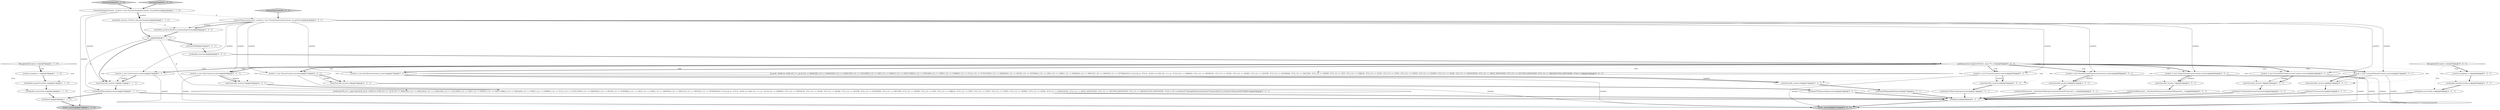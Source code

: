 digraph {
12 [style = filled, label = "functionTemplate['0', '1', '0']", fillcolor = lightgray, shape = diamond image = "AAA0AAABBB2BBB"];
8 [style = filled, label = "{exitRule()}@@@54@@@['1', '1', '0']", fillcolor = white, shape = ellipse image = "AAA0AAABBB1BBB"];
24 [style = filled, label = "_localctx = new CurrentDateTimeFunctionContext(_localctx)@@@24@@@['0', '0', '1']", fillcolor = white, shape = ellipse image = "AAA0AAABBB3BBB"];
45 [style = filled, label = "_localctx = new ExtractContext(_localctx)@@@17@@@['0', '0', '1']", fillcolor = white, shape = ellipse image = "AAA0AAABBB3BBB"];
28 [style = filled, label = "{setState(571)builtinDateTimeFunction()}@@@26@@@['0', '0', '1']", fillcolor = white, shape = ellipse image = "AAA0AAABBB3BBB"];
2 [style = filled, label = "int _la@@@5@@@['1', '1', '1']", fillcolor = white, shape = ellipse image = "AAA0AAABBB1BBB"];
17 [style = filled, label = "primaryExpression['0', '0', '1']", fillcolor = lightgray, shape = diamond image = "AAA0AAABBB3BBB"];
5 [style = filled, label = "functionTemplate['1', '0', '0']", fillcolor = lightgray, shape = diamond image = "AAA0AAABBB1BBB"];
32 [style = filled, label = "_localctx.exception = re@@@94@@@['0', '0', '1']", fillcolor = white, shape = ellipse image = "AAA0AAABBB3BBB"];
13 [style = filled, label = "_localctx = new CastContext(_localctx)@@@10@@@['0', '0', '1']", fillcolor = white, shape = ellipse image = "AAA0AAABBB3BBB"];
15 [style = filled, label = "{setState(579)functionExpression()}@@@57@@@['0', '0', '1']", fillcolor = white, shape = ellipse image = "AAA0AAABBB3BBB"];
42 [style = filled, label = "return _localctx@@@101@@@['0', '0', '1']", fillcolor = lightgray, shape = ellipse image = "AAA0AAABBB3BBB"];
48 [style = filled, label = "enterOuterAlt(_localctx,7)@@@63@@@['0', '0', '1']", fillcolor = white, shape = ellipse image = "AAA0AAABBB3BBB"];
34 [style = filled, label = "_localctx = new DereferenceContext(_localctx)@@@73@@@['0', '0', '1']", fillcolor = white, shape = ellipse image = "AAA0AAABBB3BBB"];
50 [style = filled, label = "enterOuterAlt(_localctx,4)@@@32@@@['0', '0', '1']", fillcolor = white, shape = ellipse image = "AAA0AAABBB3BBB"];
43 [style = filled, label = "setState(589)@@@7@@@['0', '0', '1']", fillcolor = white, shape = ellipse image = "AAA0AAABBB3BBB"];
16 [style = filled, label = "_errHandler.recover(this,re)@@@96@@@['0', '0', '1']", fillcolor = white, shape = ellipse image = "AAA0AAABBB3BBB"];
49 [style = filled, label = "enterRule(_localctx,60,RULE_primaryExpression)@@@4@@@['0', '0', '1']", fillcolor = white, shape = ellipse image = "AAA0AAABBB3BBB"];
38 [style = filled, label = "_localctx = new FunctionContext(_localctx)@@@55@@@['0', '0', '1']", fillcolor = white, shape = ellipse image = "AAA0AAABBB3BBB"];
44 [style = filled, label = "enterOuterAlt(_localctx,8)@@@74@@@['0', '0', '1']", fillcolor = white, shape = ellipse image = "AAA0AAABBB3BBB"];
35 [style = filled, label = "{setState(576)_la = _input.LA(1)if ((((_la) & ~0x3f) == 0 && ((1L << _la) & ((1L << ANALYZE) | (1L << ANALYZED) | (1L << CATALOGS) | (1L << COLUMNS) | (1L << DAY) | (1L << DEBUG) | (1L << EXECUTABLE) | (1L << EXPLAIN) | (1L << FIRST) | (1L << FORMAT) | (1L << FULL) | (1L << FUNCTIONS) | (1L << GRAPHVIZ) | (1L << HOUR) | (1L << INTERVAL) | (1L << LAST) | (1L << LIMIT) | (1L << MAPPED) | (1L << MINUTE) | (1L << MONTH) | (1L << OPTIMIZED))) != 0) || ((((_la - 67)) & ~0x3f) == 0 && ((1L << (_la - 67)) & ((1L << (PARSED - 67)) | (1L << (PHYSICAL - 67)) | (1L << (PLAN - 67)) | (1L << (RLIKE - 67)) | (1L << (QUERY - 67)) | (1L << (SCHEMAS - 67)) | (1L << (SECOND - 67)) | (1L << (SHOW - 67)) | (1L << (SYS - 67)) | (1L << (TABLES - 67)) | (1L << (TEXT - 67)) | (1L << (TYPE - 67)) | (1L << (TYPES - 67)) | (1L << (VERIFY - 67)) | (1L << (YEAR - 67)) | (1L << (IDENTIFIER - 67)) | (1L << (DIGIT_IDENTIFIER - 67)) | (1L << (QUOTED_IDENTIFIER - 67)) | (1L << (BACKQUOTED_IDENTIFIER - 67)))) != 0)) {{setState(573)qualifiedName()setState(574)match(DOT)}}setState(578)match(ASTERISK)}@@@40@@@['0', '0', '1']", fillcolor = white, shape = ellipse image = "AAA0AAABBB3BBB"];
22 [style = filled, label = "RecognitionException re@@@93@@@['0', '0', '1']", fillcolor = white, shape = diamond image = "AAA0AAABBB3BBB"];
3 [style = filled, label = "return _localctx@@@57@@@['1', '1', '0']", fillcolor = lightgray, shape = ellipse image = "AAA0AAABBB1BBB"];
23 [style = filled, label = "{setState(585)match(T__0)setState(586)expression()setState(587)match(T__1)}@@@82@@@['0', '0', '1']", fillcolor = white, shape = ellipse image = "AAA0AAABBB3BBB"];
19 [style = filled, label = "_errHandler.sync(this)@@@8@@@['0', '0', '1']", fillcolor = white, shape = ellipse image = "AAA0AAABBB3BBB"];
1 [style = filled, label = "{setState(569)castExpression()}@@@12@@@['1', '1', '1']", fillcolor = white, shape = ellipse image = "AAA0AAABBB1BBB"];
7 [style = filled, label = "_localctx.exception = re@@@50@@@['1', '1', '0']", fillcolor = white, shape = ellipse image = "AAA0AAABBB1BBB"];
41 [style = filled, label = "_localctx = new ParenthesizedExpressionContext(_localctx)@@@80@@@['0', '0', '1']", fillcolor = white, shape = ellipse image = "AAA0AAABBB3BBB"];
30 [style = filled, label = "{setState(570)extractExpression()}@@@19@@@['0', '0', '1']", fillcolor = white, shape = ellipse image = "AAA0AAABBB3BBB"];
29 [style = filled, label = "{setState(584)qualifiedName()}@@@75@@@['0', '0', '1']", fillcolor = white, shape = ellipse image = "AAA0AAABBB3BBB"];
18 [style = filled, label = "enterOuterAlt(_localctx,3)@@@25@@@['0', '0', '1']", fillcolor = white, shape = ellipse image = "AAA0AAABBB3BBB"];
9 [style = filled, label = "FunctionTemplateContext _localctx = new FunctionTemplateContext(_ctx,getState())@@@3@@@['1', '1', '0']", fillcolor = white, shape = ellipse image = "AAA0AAABBB1BBB"];
46 [style = filled, label = "(((_la) & ~0x3f) == 0 && ((1L << _la) & ((1L << ANALYZE) | (1L << ANALYZED) | (1L << CATALOGS) | (1L << COLUMNS) | (1L << DAY) | (1L << DEBUG) | (1L << EXECUTABLE) | (1L << EXPLAIN) | (1L << FIRST) | (1L << FORMAT) | (1L << FULL) | (1L << FUNCTIONS) | (1L << GRAPHVIZ) | (1L << HOUR) | (1L << INTERVAL) | (1L << LAST) | (1L << LIMIT) | (1L << MAPPED) | (1L << MINUTE) | (1L << MONTH) | (1L << OPTIMIZED))) != 0) || ((((_la - 67)) & ~0x3f) == 0 && ((1L << (_la - 67)) & ((1L << (PARSED - 67)) | (1L << (PHYSICAL - 67)) | (1L << (PLAN - 67)) | (1L << (RLIKE - 67)) | (1L << (QUERY - 67)) | (1L << (SCHEMAS - 67)) | (1L << (SECOND - 67)) | (1L << (SHOW - 67)) | (1L << (SYS - 67)) | (1L << (TABLES - 67)) | (1L << (TEXT - 67)) | (1L << (TYPE - 67)) | (1L << (TYPES - 67)) | (1L << (VERIFY - 67)) | (1L << (YEAR - 67)) | (1L << (IDENTIFIER - 67)) | (1L << (DIGIT_IDENTIFIER - 67)) | (1L << (QUOTED_IDENTIFIER - 67)) | (1L << (BACKQUOTED_IDENTIFIER - 67)))) != 0)@@@43@@@['0', '0', '1']", fillcolor = white, shape = diamond image = "AAA0AAABBB3BBB"];
14 [style = filled, label = "{setState(572)constant()}@@@33@@@['0', '0', '1']", fillcolor = white, shape = ellipse image = "AAA0AAABBB3BBB"];
11 [style = filled, label = "RecognitionException re@@@49@@@['1', '1', '0']", fillcolor = white, shape = diamond image = "AAA0AAABBB1BBB"];
20 [style = filled, label = "_localctx = new ConstantDefaultContext(_localctx)@@@31@@@['0', '0', '1']", fillcolor = white, shape = ellipse image = "AAA0AAABBB3BBB"];
10 [style = filled, label = "enterRule(_localctx,76,RULE_functionTemplate)@@@4@@@['1', '1', '0']", fillcolor = white, shape = ellipse image = "AAA0AAABBB1BBB"];
47 [style = filled, label = "enterOuterAlt(_localctx,6)@@@56@@@['0', '0', '1']", fillcolor = white, shape = ellipse image = "AAA0AAABBB3BBB"];
21 [style = filled, label = "_localctx = new StarContext(_localctx)@@@38@@@['0', '0', '1']", fillcolor = white, shape = ellipse image = "AAA0AAABBB3BBB"];
31 [style = filled, label = "enterOuterAlt(_localctx,5)@@@39@@@['0', '0', '1']", fillcolor = white, shape = ellipse image = "AAA0AAABBB3BBB"];
36 [style = filled, label = "_localctx = new SubqueryExpressionContext(_localctx)@@@62@@@['0', '0', '1']", fillcolor = white, shape = ellipse image = "AAA0AAABBB3BBB"];
40 [style = filled, label = "enterOuterAlt(_localctx,9)@@@81@@@['0', '0', '1']", fillcolor = white, shape = ellipse image = "AAA0AAABBB3BBB"];
6 [style = filled, label = "_errHandler.reportError(this,re)@@@51@@@['1', '1', '0']", fillcolor = white, shape = ellipse image = "AAA0AAABBB1BBB"];
0 [style = filled, label = "_errHandler.recover(this,re)@@@52@@@['1', '1', '0']", fillcolor = white, shape = ellipse image = "AAA0AAABBB1BBB"];
39 [style = filled, label = "{setState(580)match(T__0)setState(581)query()setState(582)match(T__1)}@@@64@@@['0', '0', '1']", fillcolor = white, shape = ellipse image = "AAA0AAABBB3BBB"];
27 [style = filled, label = "getInterpreter().adaptivePredict(_input,79,_ctx)@@@9@@@['0', '0', '1']", fillcolor = white, shape = diamond image = "AAA0AAABBB3BBB"];
33 [style = filled, label = "{exitRule()}@@@98@@@['0', '0', '1']", fillcolor = white, shape = ellipse image = "AAA0AAABBB3BBB"];
4 [style = filled, label = "enterOuterAlt(_localctx,1)@@@11@@@['1', '1', '1']", fillcolor = white, shape = ellipse image = "AAA0AAABBB1BBB"];
26 [style = filled, label = "enterOuterAlt(_localctx,2)@@@18@@@['0', '0', '1']", fillcolor = white, shape = ellipse image = "AAA0AAABBB3BBB"];
25 [style = filled, label = "PrimaryExpressionContext _localctx = new PrimaryExpressionContext(_ctx,getState())@@@3@@@['0', '0', '1']", fillcolor = white, shape = ellipse image = "AAA0AAABBB3BBB"];
37 [style = filled, label = "_errHandler.reportError(this,re)@@@95@@@['0', '0', '1']", fillcolor = white, shape = ellipse image = "AAA0AAABBB3BBB"];
27->41 [style = dotted, label="true"];
27->18 [style = dotted, label="true"];
35->33 [style = bold, label=""];
34->42 [style = solid, label="_localctx"];
38->47 [style = bold, label=""];
25->24 [style = solid, label="_localctx"];
27->47 [style = dotted, label="true"];
2->4 [style = bold, label=""];
15->33 [style = bold, label=""];
41->40 [style = solid, label="_localctx"];
32->37 [style = bold, label=""];
7->6 [style = bold, label=""];
0->8 [style = bold, label=""];
2->35 [style = solid, label="_la"];
27->45 [style = dotted, label="true"];
18->28 [style = bold, label=""];
1->33 [style = bold, label=""];
19->27 [style = bold, label=""];
36->42 [style = solid, label="_localctx"];
25->49 [style = bold, label=""];
50->14 [style = bold, label=""];
45->26 [style = bold, label=""];
36->48 [style = solid, label="_localctx"];
27->34 [style = bold, label=""];
49->2 [style = bold, label=""];
29->33 [style = bold, label=""];
37->16 [style = bold, label=""];
27->46 [style = dotted, label="true"];
27->21 [style = bold, label=""];
39->33 [style = bold, label=""];
41->40 [style = bold, label=""];
27->4 [style = dotted, label="true"];
27->38 [style = dotted, label="true"];
1->8 [style = bold, label=""];
23->33 [style = bold, label=""];
9->3 [style = solid, label="_localctx"];
21->31 [style = solid, label="_localctx"];
27->20 [style = bold, label=""];
4->1 [style = bold, label=""];
8->3 [style = bold, label=""];
12->9 [style = bold, label=""];
21->42 [style = solid, label="_localctx"];
44->29 [style = bold, label=""];
45->26 [style = solid, label="_localctx"];
9->25 [style = dashed, label="0"];
24->42 [style = solid, label="_localctx"];
41->42 [style = solid, label="_localctx"];
28->33 [style = bold, label=""];
43->19 [style = bold, label=""];
11->6 [style = dotted, label="true"];
34->44 [style = bold, label=""];
25->20 [style = solid, label="_localctx"];
25->38 [style = solid, label="_localctx"];
27->45 [style = bold, label=""];
9->4 [style = solid, label="_localctx"];
9->10 [style = bold, label=""];
27->41 [style = bold, label=""];
34->44 [style = solid, label="_localctx"];
2->43 [style = bold, label=""];
45->42 [style = solid, label="_localctx"];
13->4 [style = bold, label=""];
27->44 [style = dotted, label="true"];
40->23 [style = bold, label=""];
27->38 [style = bold, label=""];
6->0 [style = bold, label=""];
13->42 [style = solid, label="_localctx"];
27->21 [style = dotted, label="true"];
11->7 [style = dotted, label="true"];
27->26 [style = dotted, label="true"];
13->4 [style = solid, label="_localctx"];
22->32 [style = bold, label=""];
30->33 [style = bold, label=""];
27->13 [style = dotted, label="true"];
20->42 [style = solid, label="_localctx"];
25->45 [style = solid, label="_localctx"];
38->47 [style = solid, label="_localctx"];
27->36 [style = dotted, label="true"];
27->48 [style = dotted, label="true"];
36->48 [style = bold, label=""];
22->37 [style = dotted, label="true"];
25->36 [style = solid, label="_localctx"];
27->20 [style = dotted, label="true"];
27->31 [style = dotted, label="true"];
25->41 [style = solid, label="_localctx"];
24->18 [style = solid, label="_localctx"];
20->50 [style = bold, label=""];
10->2 [style = bold, label=""];
22->32 [style = dotted, label="true"];
24->18 [style = bold, label=""];
22->16 [style = dotted, label="true"];
27->13 [style = bold, label=""];
27->34 [style = dotted, label="true"];
9->10 [style = solid, label="_localctx"];
25->49 [style = solid, label="_localctx"];
16->33 [style = bold, label=""];
11->0 [style = dotted, label="true"];
48->39 [style = bold, label=""];
5->9 [style = bold, label=""];
25->21 [style = solid, label="_localctx"];
47->15 [style = bold, label=""];
11->7 [style = bold, label=""];
27->50 [style = dotted, label="true"];
31->35 [style = bold, label=""];
27->24 [style = bold, label=""];
27->36 [style = bold, label=""];
25->34 [style = solid, label="_localctx"];
10->49 [style = dashed, label="0"];
27->40 [style = dotted, label="true"];
2->1 [style = solid, label="_la"];
14->33 [style = bold, label=""];
20->50 [style = solid, label="_localctx"];
26->30 [style = bold, label=""];
25->13 [style = solid, label="_localctx"];
21->31 [style = bold, label=""];
17->25 [style = bold, label=""];
38->42 [style = solid, label="_localctx"];
27->24 [style = dotted, label="true"];
33->42 [style = bold, label=""];
}
